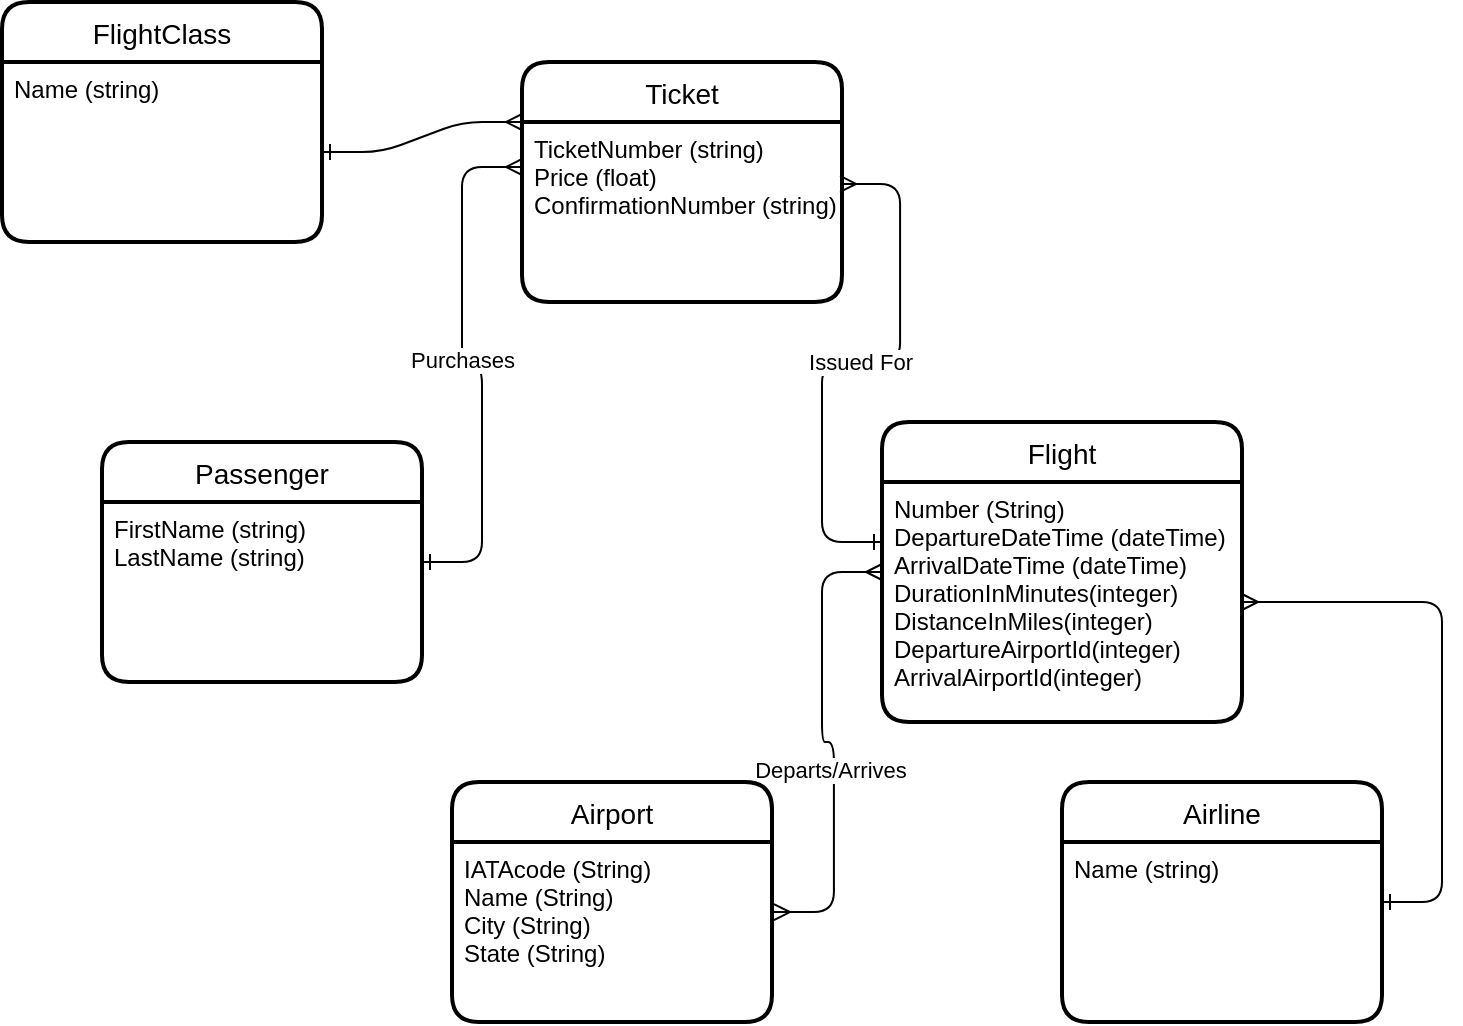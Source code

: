 <mxfile version="13.1.3" type="device"><diagram id="7E4BhPt_eoVyKLN4frTH" name="Page-1"><mxGraphModel dx="443" dy="1661" grid="1" gridSize="10" guides="1" tooltips="1" connect="1" arrows="1" fold="1" page="1" pageScale="1" pageWidth="850" pageHeight="1100" math="0" shadow="0"><root><mxCell id="0"/><mxCell id="1" parent="0"/><mxCell id="UA2BzwXnyYCrmvznFoBn-3" value="Passenger" style="swimlane;childLayout=stackLayout;horizontal=1;startSize=30;horizontalStack=0;rounded=1;fontSize=14;fontStyle=0;strokeWidth=2;resizeParent=0;resizeLast=1;shadow=0;dashed=0;align=center;" vertex="1" parent="1"><mxGeometry x="90" y="210" width="160" height="120" as="geometry"/></mxCell><mxCell id="UA2BzwXnyYCrmvznFoBn-13" value="" style="edgeStyle=entityRelationEdgeStyle;fontSize=12;html=1;endArrow=ERmany;startArrow=ERone;entryX=0;entryY=0.25;entryDx=0;entryDy=0;startFill=0;" edge="1" parent="UA2BzwXnyYCrmvznFoBn-3" target="UA2BzwXnyYCrmvznFoBn-12"><mxGeometry width="100" height="100" relative="1" as="geometry"><mxPoint x="160" y="60" as="sourcePoint"/><mxPoint x="240" y="-50" as="targetPoint"/></mxGeometry></mxCell><mxCell id="UA2BzwXnyYCrmvznFoBn-15" value="Purchases" style="edgeLabel;html=1;align=center;verticalAlign=middle;resizable=0;points=[];" vertex="1" connectable="0" parent="UA2BzwXnyYCrmvznFoBn-13"><mxGeometry x="0.059" relative="1" as="geometry"><mxPoint as="offset"/></mxGeometry></mxCell><mxCell id="UA2BzwXnyYCrmvznFoBn-4" value="FirstName (string)&#10;LastName (string)" style="align=left;strokeColor=none;fillColor=none;spacingLeft=4;fontSize=12;verticalAlign=top;resizable=0;rotatable=0;part=1;" vertex="1" parent="UA2BzwXnyYCrmvznFoBn-3"><mxGeometry y="30" width="160" height="90" as="geometry"/></mxCell><mxCell id="UA2BzwXnyYCrmvznFoBn-9" value="" style="edgeStyle=entityRelationEdgeStyle;fontSize=12;html=1;endArrow=ERmany;startArrow=ERmany;entryX=0;entryY=0.5;entryDx=0;entryDy=0;exitX=1.006;exitY=0.389;exitDx=0;exitDy=0;exitPerimeter=0;" edge="1" parent="1" source="UA2BzwXnyYCrmvznFoBn-8" target="UA2BzwXnyYCrmvznFoBn-1"><mxGeometry width="100" height="100" relative="1" as="geometry"><mxPoint x="300" y="480" as="sourcePoint"/><mxPoint x="400" y="380" as="targetPoint"/></mxGeometry></mxCell><mxCell id="UA2BzwXnyYCrmvznFoBn-10" value="Departs/Arrives" style="edgeLabel;html=1;align=center;verticalAlign=middle;resizable=0;points=[];" vertex="1" connectable="0" parent="UA2BzwXnyYCrmvznFoBn-9"><mxGeometry x="-0.141" y="2" relative="1" as="geometry"><mxPoint as="offset"/></mxGeometry></mxCell><mxCell id="UA2BzwXnyYCrmvznFoBn-17" value="" style="edgeStyle=entityRelationEdgeStyle;fontSize=12;html=1;endArrow=ERone;startArrow=ERmany;exitX=0.994;exitY=0.344;exitDx=0;exitDy=0;exitPerimeter=0;endFill=0;entryX=0;entryY=0.25;entryDx=0;entryDy=0;" edge="1" parent="1" source="UA2BzwXnyYCrmvznFoBn-12" target="UA2BzwXnyYCrmvznFoBn-2"><mxGeometry width="100" height="100" relative="1" as="geometry"><mxPoint x="425" y="110" as="sourcePoint"/><mxPoint x="470" y="280" as="targetPoint"/></mxGeometry></mxCell><mxCell id="UA2BzwXnyYCrmvznFoBn-18" value="Issued For" style="edgeLabel;html=1;align=center;verticalAlign=middle;resizable=0;points=[];" vertex="1" connectable="0" parent="UA2BzwXnyYCrmvznFoBn-17"><mxGeometry x="0.004" y="-1" relative="1" as="geometry"><mxPoint as="offset"/></mxGeometry></mxCell><mxCell id="UA2BzwXnyYCrmvznFoBn-7" value="Airport" style="swimlane;childLayout=stackLayout;horizontal=1;startSize=30;horizontalStack=0;rounded=1;fontSize=14;fontStyle=0;strokeWidth=2;resizeParent=0;resizeLast=1;shadow=0;dashed=0;align=center;" vertex="1" parent="1"><mxGeometry x="265" y="380" width="160" height="120" as="geometry"/></mxCell><mxCell id="UA2BzwXnyYCrmvznFoBn-8" value="IATAcode (String)&#10;Name (String)&#10;City (String)&#10;State (String)" style="align=left;strokeColor=none;fillColor=none;spacingLeft=4;fontSize=12;verticalAlign=top;resizable=0;rotatable=0;part=1;" vertex="1" parent="UA2BzwXnyYCrmvznFoBn-7"><mxGeometry y="30" width="160" height="90" as="geometry"/></mxCell><mxCell id="UA2BzwXnyYCrmvznFoBn-1" value="Flight" style="swimlane;childLayout=stackLayout;horizontal=1;startSize=30;horizontalStack=0;rounded=1;fontSize=14;fontStyle=0;strokeWidth=2;resizeParent=0;resizeLast=1;shadow=0;dashed=0;align=center;" vertex="1" parent="1"><mxGeometry x="480" y="200" width="180" height="150" as="geometry"/></mxCell><mxCell id="UA2BzwXnyYCrmvznFoBn-2" value="Number (String)&#10;DepartureDateTime (dateTime)&#10;ArrivalDateTime (dateTime)&#10;DurationInMinutes(integer)&#10;DistanceInMiles(integer)&#10;DepartureAirportId(integer)&#10;ArrivalAirportId(integer)&#10;" style="align=left;strokeColor=none;fillColor=none;spacingLeft=4;fontSize=12;verticalAlign=top;resizable=0;rotatable=0;part=1;" vertex="1" parent="UA2BzwXnyYCrmvznFoBn-1"><mxGeometry y="30" width="180" height="120" as="geometry"/></mxCell><mxCell id="UA2BzwXnyYCrmvznFoBn-23" value="" style="edgeStyle=entityRelationEdgeStyle;fontSize=12;html=1;endArrow=ERmany;startArrow=ERone;startFill=0;" edge="1" parent="1" target="UA2BzwXnyYCrmvznFoBn-2"><mxGeometry width="100" height="100" relative="1" as="geometry"><mxPoint x="730" y="440" as="sourcePoint"/><mxPoint x="830" y="350" as="targetPoint"/></mxGeometry></mxCell><mxCell id="UA2BzwXnyYCrmvznFoBn-21" value="Airline" style="swimlane;childLayout=stackLayout;horizontal=1;startSize=30;horizontalStack=0;rounded=1;fontSize=14;fontStyle=0;strokeWidth=2;resizeParent=0;resizeLast=1;shadow=0;dashed=0;align=center;" vertex="1" parent="1"><mxGeometry x="570" y="380" width="160" height="120" as="geometry"/></mxCell><mxCell id="UA2BzwXnyYCrmvznFoBn-22" value="Name (string)" style="align=left;strokeColor=none;fillColor=none;spacingLeft=4;fontSize=12;verticalAlign=top;resizable=0;rotatable=0;part=1;" vertex="1" parent="UA2BzwXnyYCrmvznFoBn-21"><mxGeometry y="30" width="160" height="90" as="geometry"/></mxCell><mxCell id="UA2BzwXnyYCrmvznFoBn-27" value="" style="edgeStyle=entityRelationEdgeStyle;fontSize=12;html=1;endArrow=ERmany;exitX=1;exitY=0.5;exitDx=0;exitDy=0;entryX=0;entryY=0;entryDx=0;entryDy=0;startArrow=ERone;startFill=0;" edge="1" parent="1" source="UA2BzwXnyYCrmvznFoBn-26" target="UA2BzwXnyYCrmvznFoBn-12"><mxGeometry width="100" height="100" relative="1" as="geometry"><mxPoint x="190" y="150" as="sourcePoint"/><mxPoint x="290" y="50" as="targetPoint"/></mxGeometry></mxCell><mxCell id="UA2BzwXnyYCrmvznFoBn-11" value="Ticket" style="swimlane;childLayout=stackLayout;horizontal=1;startSize=30;horizontalStack=0;rounded=1;fontSize=14;fontStyle=0;strokeWidth=2;resizeParent=0;resizeLast=1;shadow=0;dashed=0;align=center;" vertex="1" parent="1"><mxGeometry x="300" y="20" width="160" height="120" as="geometry"/></mxCell><mxCell id="UA2BzwXnyYCrmvznFoBn-12" value="TicketNumber (string)&#10;Price (float)&#10;ConfirmationNumber (string)" style="align=left;strokeColor=none;fillColor=none;spacingLeft=4;fontSize=12;verticalAlign=top;resizable=0;rotatable=0;part=1;" vertex="1" parent="UA2BzwXnyYCrmvznFoBn-11"><mxGeometry y="30" width="160" height="90" as="geometry"/></mxCell><mxCell id="UA2BzwXnyYCrmvznFoBn-25" value="FlightClass" style="swimlane;childLayout=stackLayout;horizontal=1;startSize=30;horizontalStack=0;rounded=1;fontSize=14;fontStyle=0;strokeWidth=2;resizeParent=0;resizeLast=1;shadow=0;dashed=0;align=center;" vertex="1" parent="1"><mxGeometry x="40" y="-10" width="160" height="120" as="geometry"/></mxCell><mxCell id="UA2BzwXnyYCrmvznFoBn-26" value="Name (string)" style="align=left;strokeColor=none;fillColor=none;spacingLeft=4;fontSize=12;verticalAlign=top;resizable=0;rotatable=0;part=1;" vertex="1" parent="UA2BzwXnyYCrmvznFoBn-25"><mxGeometry y="30" width="160" height="90" as="geometry"/></mxCell></root></mxGraphModel></diagram></mxfile>